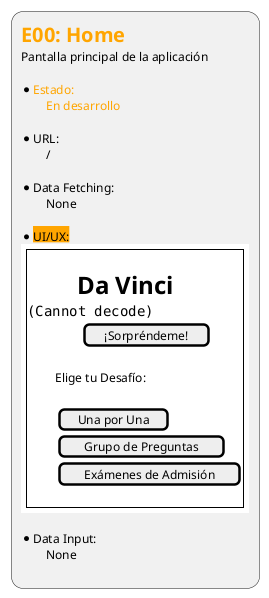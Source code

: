 @startuml E01_Home


:=<color:Orange>E00: Home
Pantalla principal de la aplicación

*<color:Orange>Estado:
\t<color:Orange>En desarrollo

*URL:
\t/\t

*Data Fetching:
\tNone

*<back:Orange>UI/UX:
{{
    salt
    {+
    .
    =<b><b>\tDa Vinci
    <img:app-flutter/assets/logo.png>
    {
        \t\t {} [ ¡Sorpréndeme! ]
    }
    .
    \t Elige tu Desafío:
    .
    {
        \t {} [ Una por Una ]
        \t {} [ Grupo de Preguntas ]
        \t {} [ Exámenes de Admisión ]
    }
    .
    }
}}

*Data Input:
\tNone
;



@enduml

